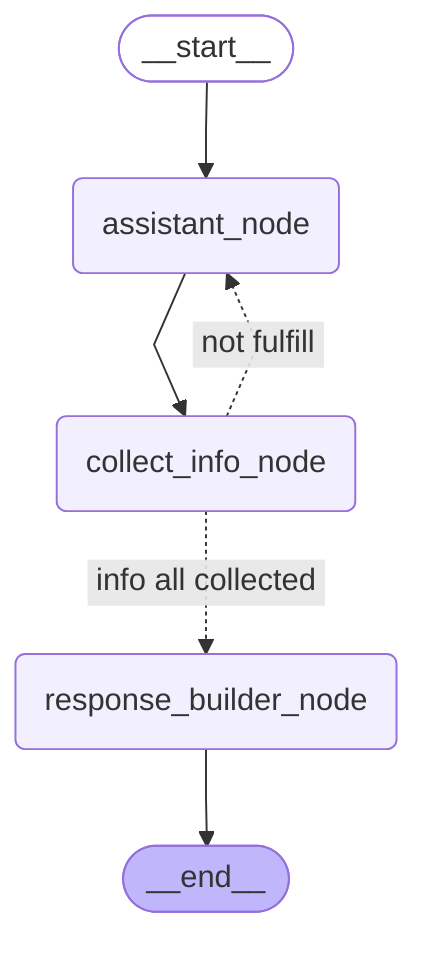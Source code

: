 ---
config:
  theme: default
  flowchart:
    curve: linear
---
graph TD;
	__start__([<p>__start__</p>]):::first
	assistant_node(assistant_node)
	collect_info_node(collect_info_node)
	response_builder_node(response_builder_node)
	__end__([<p>__end__</p>]):::last
	__start__ --> assistant_node;
	assistant_node --> collect_info_node;
	collect_info_node -. &nbsp;not fulfill&nbsp; .-> assistant_node;
	collect_info_node -. &nbsp;info all collected&nbsp; .-> response_builder_node;
	response_builder_node --> __end__;
	classDef default fill:#f2f0ff,line-height:1.2
	classDef first fill-opacity:0
	classDef last fill:#bfb6fc